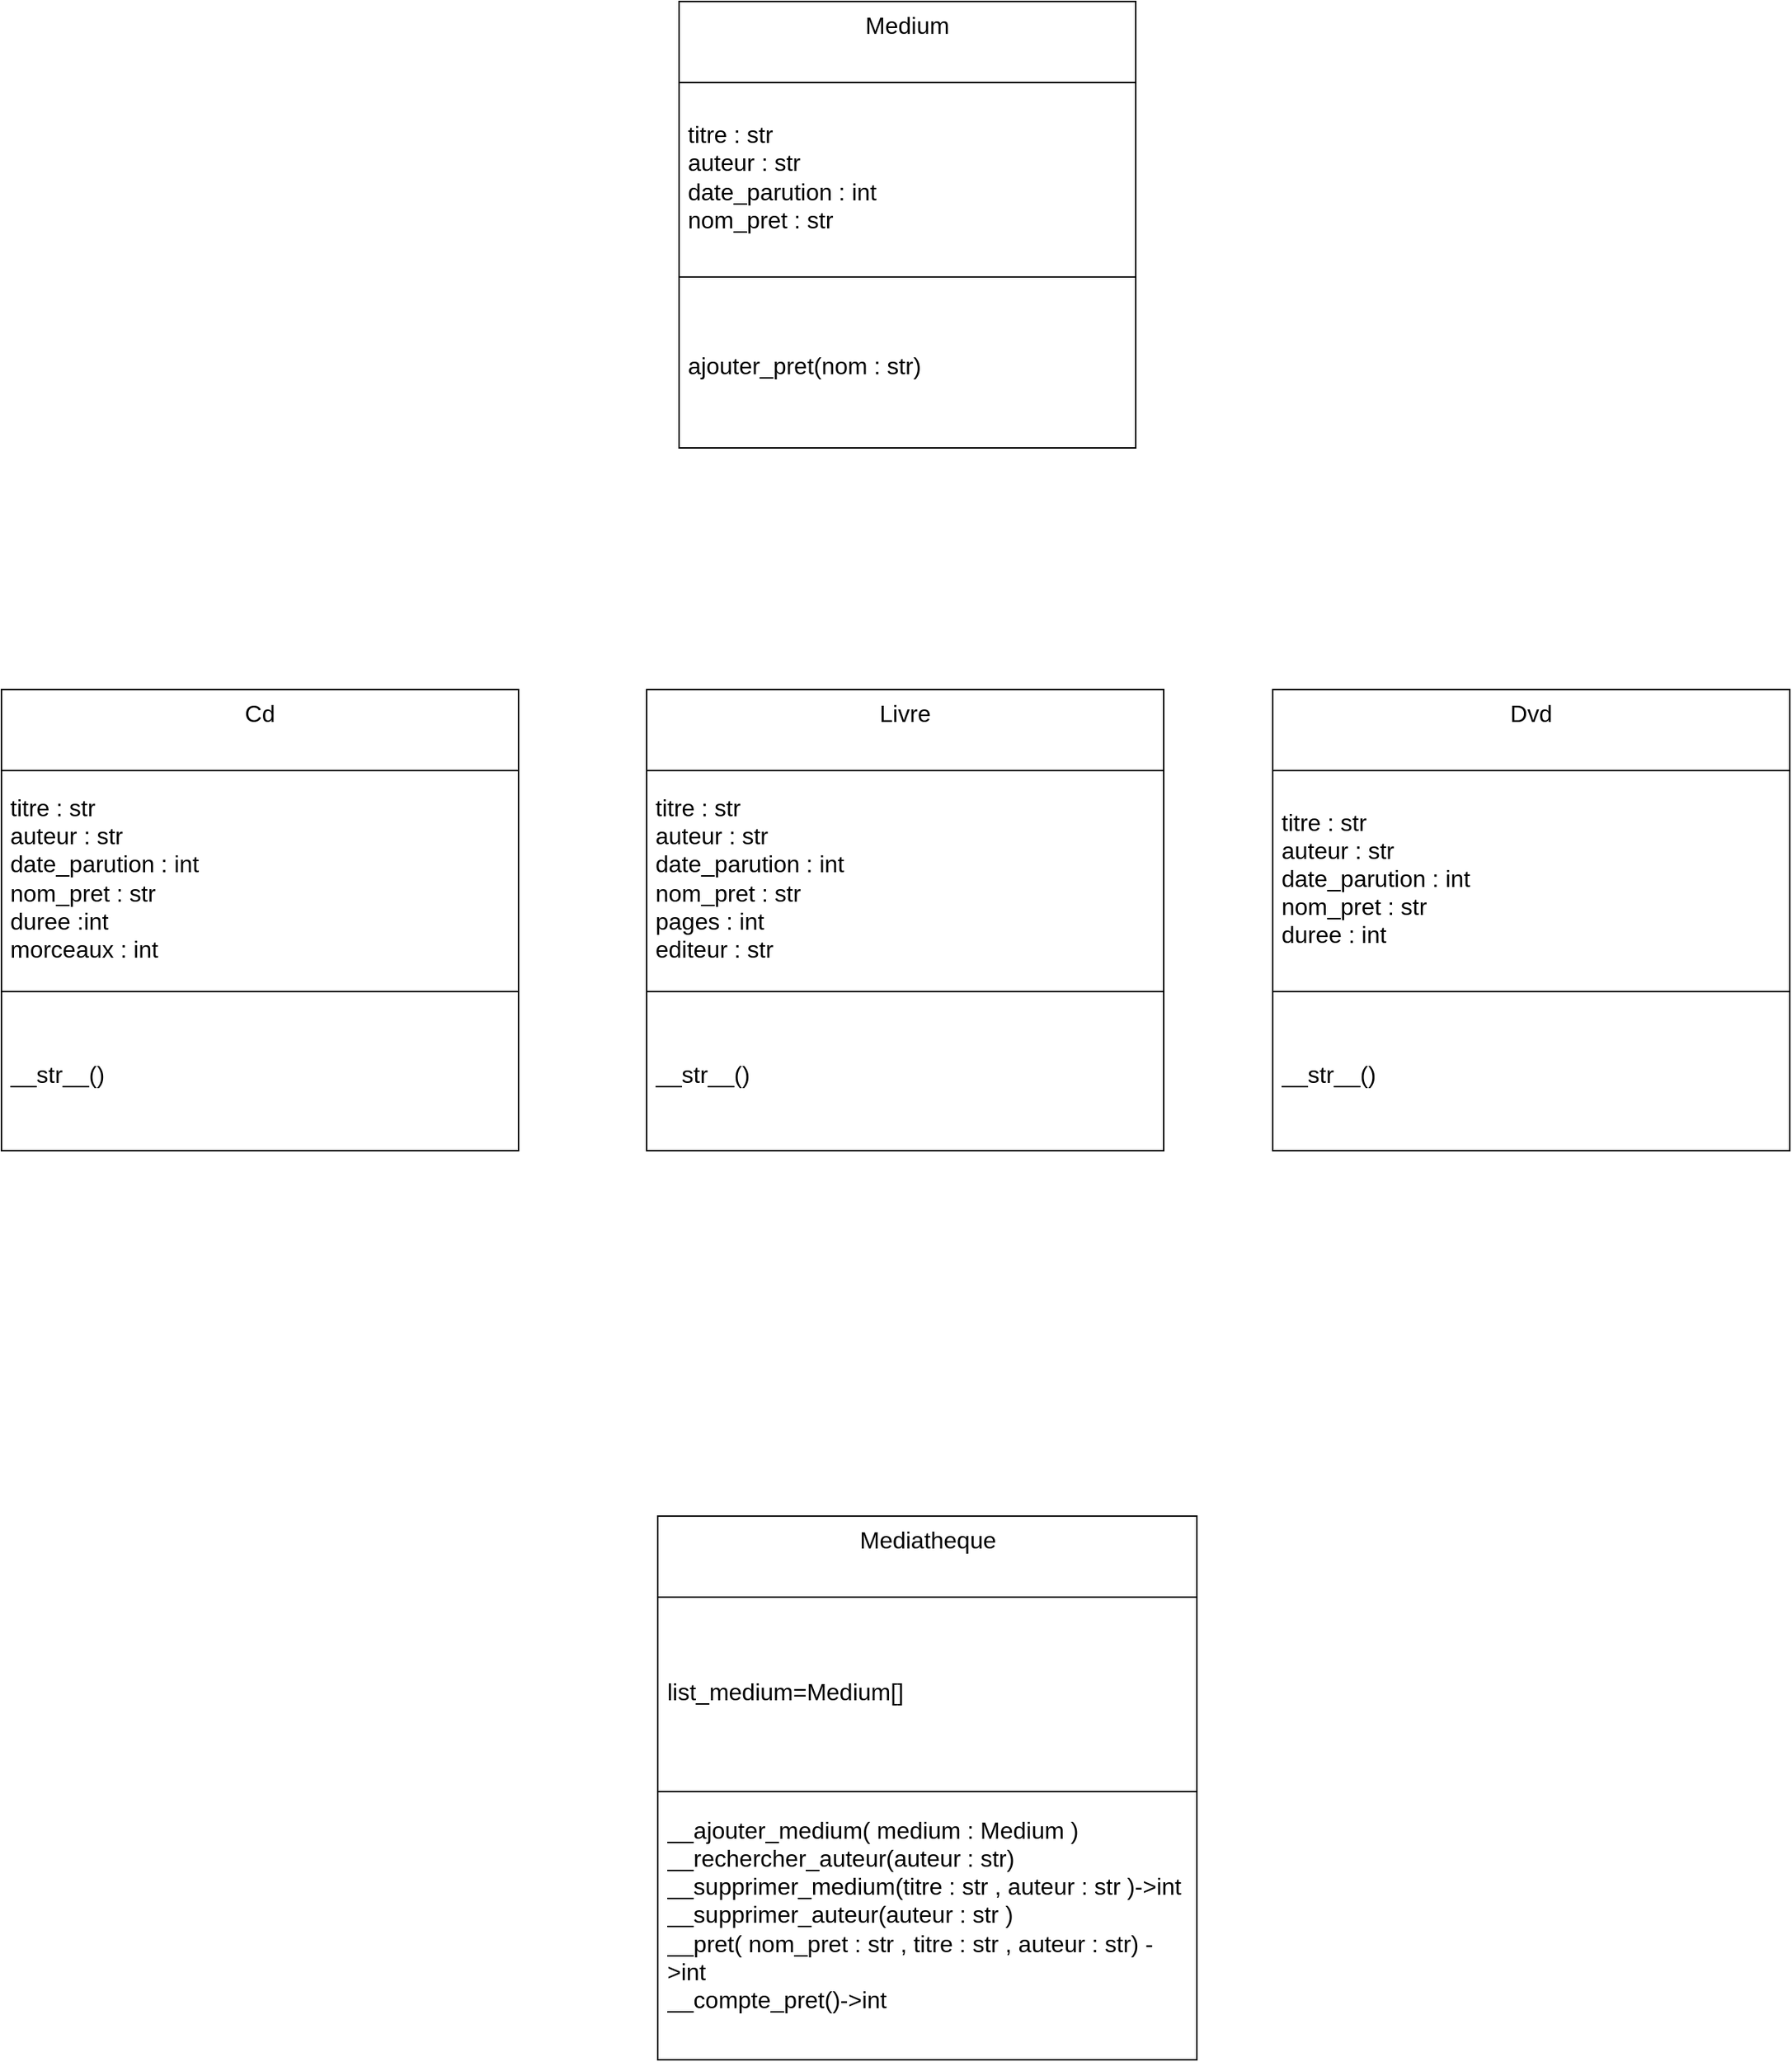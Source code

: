 <mxfile version="23.1.6" type="device" pages="2">
  <diagram name="Page-1" id="OIF6VoN9Q0AfRMyqTinm">
    <mxGraphModel dx="2004" dy="1595" grid="0" gridSize="10" guides="1" tooltips="1" connect="1" arrows="1" fold="1" page="0" pageScale="1" pageWidth="850" pageHeight="1100" math="0" shadow="0">
      <root>
        <mxCell id="0" />
        <mxCell id="1" parent="0" />
        <mxCell id="6sx5X5dDFeMo_sgr0s1d-1" value="Mediatheque" style="swimlane;fontStyle=0;align=center;verticalAlign=top;childLayout=stackLayout;horizontal=1;startSize=55;horizontalStack=0;resizeParent=1;resizeParentMax=0;resizeLast=0;collapsible=0;marginBottom=0;html=1;whiteSpace=wrap;fontSize=16;" parent="1" vertex="1">
          <mxGeometry x="115.5" y="257" width="366" height="369" as="geometry" />
        </mxCell>
        <mxCell id="6sx5X5dDFeMo_sgr0s1d-5" value="&lt;div&gt;list_medium=Medium[]&lt;/div&gt;" style="text;html=1;strokeColor=none;fillColor=none;align=left;verticalAlign=middle;spacingLeft=4;spacingRight=4;overflow=hidden;rotatable=0;points=[[0,0.5],[1,0.5]];portConstraint=eastwest;whiteSpace=wrap;fontSize=16;" parent="6sx5X5dDFeMo_sgr0s1d-1" vertex="1">
          <mxGeometry y="55" width="366" height="128" as="geometry" />
        </mxCell>
        <mxCell id="6sx5X5dDFeMo_sgr0s1d-6" value="" style="line;strokeWidth=1;fillColor=none;align=left;verticalAlign=middle;spacingTop=-1;spacingLeft=3;spacingRight=3;rotatable=0;labelPosition=right;points=[];portConstraint=eastwest;fontSize=16;" parent="6sx5X5dDFeMo_sgr0s1d-1" vertex="1">
          <mxGeometry y="183" width="366" height="8" as="geometry" />
        </mxCell>
        <mxCell id="6sx5X5dDFeMo_sgr0s1d-8" value="&lt;div&gt;__ajouter_medium( medium : Medium )&lt;/div&gt;&lt;div&gt;__rechercher_auteur(auteur : str)&lt;/div&gt;&lt;div&gt;__supprimer_medium(titre : str , auteur : str )-&amp;gt;int&lt;/div&gt;&lt;div&gt;__supprimer_auteur(auteur : str )&lt;/div&gt;&lt;div&gt;__pret( nom_pret : str , titre : str , auteur : str) -&amp;gt;int&lt;/div&gt;&lt;div&gt;__compte_pret()-&amp;gt;int&lt;/div&gt;&lt;div&gt;&lt;br&gt;&lt;/div&gt;" style="text;html=1;strokeColor=none;fillColor=none;align=left;verticalAlign=middle;spacingLeft=4;spacingRight=4;overflow=hidden;rotatable=0;points=[[0,0.5],[1,0.5]];portConstraint=eastwest;whiteSpace=wrap;fontSize=16;" parent="6sx5X5dDFeMo_sgr0s1d-1" vertex="1">
          <mxGeometry y="191" width="366" height="178" as="geometry" />
        </mxCell>
        <mxCell id="6sx5X5dDFeMo_sgr0s1d-12" value="Livre" style="swimlane;fontStyle=0;align=center;verticalAlign=top;childLayout=stackLayout;horizontal=1;startSize=55;horizontalStack=0;resizeParent=1;resizeParentMax=0;resizeLast=0;collapsible=0;marginBottom=0;html=1;whiteSpace=wrap;fontSize=16;" parent="1" vertex="1">
          <mxGeometry x="108" y="-304" width="351" height="313" as="geometry" />
        </mxCell>
        <mxCell id="6sx5X5dDFeMo_sgr0s1d-13" value="&lt;div&gt;titre : str&lt;/div&gt;&lt;div&gt;auteur : str&lt;/div&gt;&lt;div&gt;date_parution : int&lt;/div&gt;&lt;div&gt;nom_pret : str&lt;/div&gt;&lt;div&gt;pages : int&lt;/div&gt;&lt;div&gt;editeur : str&lt;br&gt;&lt;/div&gt;" style="text;html=1;strokeColor=none;fillColor=none;align=left;verticalAlign=middle;spacingLeft=4;spacingRight=4;overflow=hidden;rotatable=0;points=[[0,0.5],[1,0.5]];portConstraint=eastwest;whiteSpace=wrap;fontSize=16;" parent="6sx5X5dDFeMo_sgr0s1d-12" vertex="1">
          <mxGeometry y="55" width="351" height="146" as="geometry" />
        </mxCell>
        <mxCell id="6sx5X5dDFeMo_sgr0s1d-14" value="" style="line;strokeWidth=1;fillColor=none;align=left;verticalAlign=middle;spacingTop=-1;spacingLeft=3;spacingRight=3;rotatable=0;labelPosition=right;points=[];portConstraint=eastwest;fontSize=16;" parent="6sx5X5dDFeMo_sgr0s1d-12" vertex="1">
          <mxGeometry y="201" width="351" height="8" as="geometry" />
        </mxCell>
        <mxCell id="6sx5X5dDFeMo_sgr0s1d-15" value="__str__()" style="text;html=1;strokeColor=none;fillColor=none;align=left;verticalAlign=middle;spacingLeft=4;spacingRight=4;overflow=hidden;rotatable=0;points=[[0,0.5],[1,0.5]];portConstraint=eastwest;whiteSpace=wrap;fontSize=16;" parent="6sx5X5dDFeMo_sgr0s1d-12" vertex="1">
          <mxGeometry y="209" width="351" height="104" as="geometry" />
        </mxCell>
        <mxCell id="6sx5X5dDFeMo_sgr0s1d-25" value="Medium" style="swimlane;fontStyle=0;align=center;verticalAlign=top;childLayout=stackLayout;horizontal=1;startSize=55;horizontalStack=0;resizeParent=1;resizeParentMax=0;resizeLast=0;collapsible=0;marginBottom=0;html=1;whiteSpace=wrap;fontSize=16;" parent="1" vertex="1">
          <mxGeometry x="130" y="-771" width="310" height="303" as="geometry" />
        </mxCell>
        <mxCell id="6sx5X5dDFeMo_sgr0s1d-26" value="&lt;div&gt;titre : str&lt;/div&gt;&lt;div&gt;auteur : str&lt;/div&gt;&lt;div&gt;date_parution : int&lt;/div&gt;&lt;div&gt;nom_pret : str&lt;br&gt;&lt;/div&gt;" style="text;html=1;strokeColor=none;fillColor=none;align=left;verticalAlign=middle;spacingLeft=4;spacingRight=4;overflow=hidden;rotatable=0;points=[[0,0.5],[1,0.5]];portConstraint=eastwest;whiteSpace=wrap;fontSize=16;" parent="6sx5X5dDFeMo_sgr0s1d-25" vertex="1">
          <mxGeometry y="55" width="310" height="128" as="geometry" />
        </mxCell>
        <mxCell id="6sx5X5dDFeMo_sgr0s1d-27" value="" style="line;strokeWidth=1;fillColor=none;align=left;verticalAlign=middle;spacingTop=-1;spacingLeft=3;spacingRight=3;rotatable=0;labelPosition=right;points=[];portConstraint=eastwest;fontSize=16;" parent="6sx5X5dDFeMo_sgr0s1d-25" vertex="1">
          <mxGeometry y="183" width="310" height="8" as="geometry" />
        </mxCell>
        <mxCell id="6sx5X5dDFeMo_sgr0s1d-28" value="ajouter_pret(nom : str)" style="text;html=1;strokeColor=none;fillColor=none;align=left;verticalAlign=middle;spacingLeft=4;spacingRight=4;overflow=hidden;rotatable=0;points=[[0,0.5],[1,0.5]];portConstraint=eastwest;whiteSpace=wrap;fontSize=16;" parent="6sx5X5dDFeMo_sgr0s1d-25" vertex="1">
          <mxGeometry y="191" width="310" height="112" as="geometry" />
        </mxCell>
        <mxCell id="239pUR4UsSEHDPrLTp8H-2" value="Cd" style="swimlane;fontStyle=0;align=center;verticalAlign=top;childLayout=stackLayout;horizontal=1;startSize=55;horizontalStack=0;resizeParent=1;resizeParentMax=0;resizeLast=0;collapsible=0;marginBottom=0;html=1;whiteSpace=wrap;fontSize=16;" vertex="1" parent="1">
          <mxGeometry x="-330" y="-304" width="351" height="313" as="geometry" />
        </mxCell>
        <mxCell id="239pUR4UsSEHDPrLTp8H-3" value="&lt;div&gt;titre : str&lt;/div&gt;&lt;div&gt;auteur : str&lt;/div&gt;&lt;div&gt;date_parution : int&lt;/div&gt;&lt;div&gt;nom_pret : str&lt;/div&gt;&lt;div&gt;duree :int&lt;/div&gt;&lt;div&gt;morceaux : int&lt;br&gt;&lt;/div&gt;" style="text;html=1;strokeColor=none;fillColor=none;align=left;verticalAlign=middle;spacingLeft=4;spacingRight=4;overflow=hidden;rotatable=0;points=[[0,0.5],[1,0.5]];portConstraint=eastwest;whiteSpace=wrap;fontSize=16;" vertex="1" parent="239pUR4UsSEHDPrLTp8H-2">
          <mxGeometry y="55" width="351" height="146" as="geometry" />
        </mxCell>
        <mxCell id="239pUR4UsSEHDPrLTp8H-4" value="" style="line;strokeWidth=1;fillColor=none;align=left;verticalAlign=middle;spacingTop=-1;spacingLeft=3;spacingRight=3;rotatable=0;labelPosition=right;points=[];portConstraint=eastwest;fontSize=16;" vertex="1" parent="239pUR4UsSEHDPrLTp8H-2">
          <mxGeometry y="201" width="351" height="8" as="geometry" />
        </mxCell>
        <mxCell id="239pUR4UsSEHDPrLTp8H-5" value="__str__()" style="text;html=1;strokeColor=none;fillColor=none;align=left;verticalAlign=middle;spacingLeft=4;spacingRight=4;overflow=hidden;rotatable=0;points=[[0,0.5],[1,0.5]];portConstraint=eastwest;whiteSpace=wrap;fontSize=16;" vertex="1" parent="239pUR4UsSEHDPrLTp8H-2">
          <mxGeometry y="209" width="351" height="104" as="geometry" />
        </mxCell>
        <mxCell id="239pUR4UsSEHDPrLTp8H-6" value="Dvd" style="swimlane;fontStyle=0;align=center;verticalAlign=top;childLayout=stackLayout;horizontal=1;startSize=55;horizontalStack=0;resizeParent=1;resizeParentMax=0;resizeLast=0;collapsible=0;marginBottom=0;html=1;whiteSpace=wrap;fontSize=16;" vertex="1" parent="1">
          <mxGeometry x="533" y="-304" width="351" height="313" as="geometry" />
        </mxCell>
        <mxCell id="239pUR4UsSEHDPrLTp8H-7" value="&lt;div&gt;titre : str&lt;/div&gt;&lt;div&gt;auteur : str&lt;/div&gt;&lt;div&gt;date_parution : int&lt;/div&gt;&lt;div&gt;nom_pret : str&lt;/div&gt;duree : int" style="text;html=1;strokeColor=none;fillColor=none;align=left;verticalAlign=middle;spacingLeft=4;spacingRight=4;overflow=hidden;rotatable=0;points=[[0,0.5],[1,0.5]];portConstraint=eastwest;whiteSpace=wrap;fontSize=16;" vertex="1" parent="239pUR4UsSEHDPrLTp8H-6">
          <mxGeometry y="55" width="351" height="146" as="geometry" />
        </mxCell>
        <mxCell id="239pUR4UsSEHDPrLTp8H-8" value="" style="line;strokeWidth=1;fillColor=none;align=left;verticalAlign=middle;spacingTop=-1;spacingLeft=3;spacingRight=3;rotatable=0;labelPosition=right;points=[];portConstraint=eastwest;fontSize=16;" vertex="1" parent="239pUR4UsSEHDPrLTp8H-6">
          <mxGeometry y="201" width="351" height="8" as="geometry" />
        </mxCell>
        <mxCell id="239pUR4UsSEHDPrLTp8H-9" value="__str__()" style="text;html=1;strokeColor=none;fillColor=none;align=left;verticalAlign=middle;spacingLeft=4;spacingRight=4;overflow=hidden;rotatable=0;points=[[0,0.5],[1,0.5]];portConstraint=eastwest;whiteSpace=wrap;fontSize=16;" vertex="1" parent="239pUR4UsSEHDPrLTp8H-6">
          <mxGeometry y="209" width="351" height="104" as="geometry" />
        </mxCell>
      </root>
    </mxGraphModel>
  </diagram>
  <diagram id="FduHIwlQN4waI3QwbGvw" name="Page-2">
    <mxGraphModel dx="1604" dy="1645" grid="0" gridSize="10" guides="1" tooltips="1" connect="1" arrows="1" fold="1" page="0" pageScale="1" pageWidth="850" pageHeight="1100" math="0" shadow="0">
      <root>
        <mxCell id="0" />
        <mxCell id="1" parent="0" />
        <mxCell id="a3d-xLIlHkC-WyeQgfFl-1" value="Vecteur" style="swimlane;fontStyle=0;align=center;verticalAlign=top;childLayout=stackLayout;horizontal=1;startSize=55;horizontalStack=0;resizeParent=1;resizeParentMax=0;resizeLast=0;collapsible=0;marginBottom=0;html=1;whiteSpace=wrap;fontSize=16;" vertex="1" parent="1">
          <mxGeometry x="130" y="134" width="310" height="303" as="geometry" />
        </mxCell>
        <mxCell id="a3d-xLIlHkC-WyeQgfFl-2" value="&lt;div&gt;les arguments sont initialisés à 0 si non déclarés&lt;br&gt;&lt;/div&gt;&lt;div&gt;x : float&lt;/div&gt;&lt;div&gt;y : float&lt;/div&gt;&lt;div&gt;z : float&lt;br&gt;&lt;/div&gt;" style="text;html=1;strokeColor=none;fillColor=none;align=left;verticalAlign=middle;spacingLeft=4;spacingRight=4;overflow=hidden;rotatable=0;points=[[0,0.5],[1,0.5]];portConstraint=eastwest;whiteSpace=wrap;fontSize=16;" vertex="1" parent="a3d-xLIlHkC-WyeQgfFl-1">
          <mxGeometry y="55" width="310" height="128" as="geometry" />
        </mxCell>
        <mxCell id="a3d-xLIlHkC-WyeQgfFl-3" value="" style="line;strokeWidth=1;fillColor=none;align=left;verticalAlign=middle;spacingTop=-1;spacingLeft=3;spacingRight=3;rotatable=0;labelPosition=right;points=[];portConstraint=eastwest;fontSize=16;" vertex="1" parent="a3d-xLIlHkC-WyeQgfFl-1">
          <mxGeometry y="183" width="310" height="8" as="geometry" />
        </mxCell>
        <mxCell id="a3d-xLIlHkC-WyeQgfFl-4" value="&lt;div&gt;additioner(v:Vecteur)&lt;/div&gt;&lt;div&gt;calculerNorme()&lt;/div&gt;&lt;div&gt;calculerProduitScalaire(v:Vecteur)&lt;/div&gt;&lt;div&gt;tourner(alpha : float)&lt;/div&gt;&lt;div&gt;afficher()&lt;br&gt;&lt;/div&gt;&lt;div&gt;&lt;br&gt;&lt;/div&gt;&lt;div&gt;&lt;br&gt;&lt;/div&gt;" style="text;html=1;strokeColor=none;fillColor=none;align=left;verticalAlign=middle;spacingLeft=4;spacingRight=4;overflow=hidden;rotatable=0;points=[[0,0.5],[1,0.5]];portConstraint=eastwest;whiteSpace=wrap;fontSize=16;" vertex="1" parent="a3d-xLIlHkC-WyeQgfFl-1">
          <mxGeometry y="191" width="310" height="112" as="geometry" />
        </mxCell>
        <mxCell id="a3d-xLIlHkC-WyeQgfFl-5" value="Triangle" style="swimlane;fontStyle=0;align=center;verticalAlign=top;childLayout=stackLayout;horizontal=1;startSize=55;horizontalStack=0;resizeParent=1;resizeParentMax=0;resizeLast=0;collapsible=0;marginBottom=0;html=1;whiteSpace=wrap;fontSize=16;" vertex="1" parent="1">
          <mxGeometry x="130" y="-303" width="310" height="303" as="geometry" />
        </mxCell>
        <mxCell id="a3d-xLIlHkC-WyeQgfFl-6" value="&lt;div&gt;point1 : Vecteur&lt;br&gt;&lt;/div&gt;&lt;div&gt;point2 : Vecteur&lt;br&gt;&lt;/div&gt;&lt;div&gt;point3 : Vecteur&lt;br&gt;&lt;/div&gt;" style="text;html=1;strokeColor=none;fillColor=none;align=left;verticalAlign=middle;spacingLeft=4;spacingRight=4;overflow=hidden;rotatable=0;points=[[0,0.5],[1,0.5]];portConstraint=eastwest;whiteSpace=wrap;fontSize=16;" vertex="1" parent="a3d-xLIlHkC-WyeQgfFl-5">
          <mxGeometry y="55" width="310" height="128" as="geometry" />
        </mxCell>
        <mxCell id="a3d-xLIlHkC-WyeQgfFl-7" value="" style="line;strokeWidth=1;fillColor=none;align=left;verticalAlign=middle;spacingTop=-1;spacingLeft=3;spacingRight=3;rotatable=0;labelPosition=right;points=[];portConstraint=eastwest;fontSize=16;" vertex="1" parent="a3d-xLIlHkC-WyeQgfFl-5">
          <mxGeometry y="183" width="310" height="8" as="geometry" />
        </mxCell>
        <mxCell id="a3d-xLIlHkC-WyeQgfFl-8" value="&lt;div&gt;tourner(alpha : float)&lt;/div&gt;&lt;div&gt;afficher()&lt;br&gt;&lt;/div&gt;deplacer(v : Vecteur)&lt;br&gt;&lt;div&gt;&lt;br&gt;&lt;/div&gt;&lt;div&gt;&lt;br&gt;&lt;/div&gt;" style="text;html=1;strokeColor=none;fillColor=none;align=left;verticalAlign=middle;spacingLeft=4;spacingRight=4;overflow=hidden;rotatable=0;points=[[0,0.5],[1,0.5]];portConstraint=eastwest;whiteSpace=wrap;fontSize=16;" vertex="1" parent="a3d-xLIlHkC-WyeQgfFl-5">
          <mxGeometry y="191" width="310" height="112" as="geometry" />
        </mxCell>
        <mxCell id="a3d-xLIlHkC-WyeQgfFl-9" value="" style="endArrow=classic;html=1;rounded=0;fontSize=12;startSize=8;endSize=8;curved=1;entryX=0.503;entryY=1.018;entryDx=0;entryDy=0;entryPerimeter=0;" edge="1" parent="1" source="a3d-xLIlHkC-WyeQgfFl-10" target="a3d-xLIlHkC-WyeQgfFl-8">
          <mxGeometry width="50" height="50" relative="1" as="geometry">
            <mxPoint x="519" y="105" as="sourcePoint" />
            <mxPoint x="523" y="-120" as="targetPoint" />
          </mxGeometry>
        </mxCell>
        <mxCell id="a3d-xLIlHkC-WyeQgfFl-10" value="" style="rhombus;whiteSpace=wrap;html=1;fontSize=16;fillColor=#330000;" vertex="1" parent="1">
          <mxGeometry x="269.5" width="31" height="41" as="geometry" />
        </mxCell>
        <mxCell id="a3d-xLIlHkC-WyeQgfFl-11" value="" style="endArrow=none;html=1;rounded=0;fontSize=12;startSize=8;endSize=8;curved=1;exitX=0.5;exitY=0;exitDx=0;exitDy=0;entryX=0.5;entryY=1;entryDx=0;entryDy=0;" edge="1" parent="1">
          <mxGeometry width="50" height="50" relative="1" as="geometry">
            <mxPoint x="284.5" y="134" as="sourcePoint" />
            <mxPoint x="284.5" y="41" as="targetPoint" />
          </mxGeometry>
        </mxCell>
        <mxCell id="a3d-xLIlHkC-WyeQgfFl-12" value="Objet3D" style="swimlane;fontStyle=0;align=center;verticalAlign=top;childLayout=stackLayout;horizontal=1;startSize=55;horizontalStack=0;resizeParent=1;resizeParentMax=0;resizeLast=0;collapsible=0;marginBottom=0;html=1;whiteSpace=wrap;fontSize=16;" vertex="1" parent="1">
          <mxGeometry x="130" y="-771" width="310" height="303" as="geometry" />
        </mxCell>
        <mxCell id="a3d-xLIlHkC-WyeQgfFl-13" value="&lt;div&gt;couleur : Couleur&lt;br&gt;&lt;/div&gt;&lt;div&gt;centre_grav : Vecteur&lt;br&gt;&lt;/div&gt;&lt;div&gt;list_triangles : Triangle[]&lt;br&gt;&lt;/div&gt;" style="text;html=1;strokeColor=none;fillColor=none;align=left;verticalAlign=middle;spacingLeft=4;spacingRight=4;overflow=hidden;rotatable=0;points=[[0,0.5],[1,0.5]];portConstraint=eastwest;whiteSpace=wrap;fontSize=16;" vertex="1" parent="a3d-xLIlHkC-WyeQgfFl-12">
          <mxGeometry y="55" width="310" height="128" as="geometry" />
        </mxCell>
        <mxCell id="a3d-xLIlHkC-WyeQgfFl-14" value="" style="line;strokeWidth=1;fillColor=none;align=left;verticalAlign=middle;spacingTop=-1;spacingLeft=3;spacingRight=3;rotatable=0;labelPosition=right;points=[];portConstraint=eastwest;fontSize=16;" vertex="1" parent="a3d-xLIlHkC-WyeQgfFl-12">
          <mxGeometry y="183" width="310" height="8" as="geometry" />
        </mxCell>
        <mxCell id="a3d-xLIlHkC-WyeQgfFl-15" value="&lt;div&gt;afficher()&lt;br&gt;&lt;/div&gt;&lt;div&gt;ajouterTriangle(newTriangle :Triangle)&lt;br&gt;&lt;/div&gt;déplacer(v : Vecteur)&lt;br&gt;&lt;div&gt;&lt;br&gt;&lt;/div&gt;&lt;div&gt;&lt;br&gt;&lt;/div&gt;" style="text;html=1;strokeColor=none;fillColor=none;align=left;verticalAlign=middle;spacingLeft=4;spacingRight=4;overflow=hidden;rotatable=0;points=[[0,0.5],[1,0.5]];portConstraint=eastwest;whiteSpace=wrap;fontSize=16;" vertex="1" parent="a3d-xLIlHkC-WyeQgfFl-12">
          <mxGeometry y="191" width="310" height="112" as="geometry" />
        </mxCell>
        <mxCell id="a3d-xLIlHkC-WyeQgfFl-16" value="" style="endArrow=classic;html=1;rounded=0;fontSize=12;startSize=8;endSize=8;curved=1;entryX=0.503;entryY=1.018;entryDx=0;entryDy=0;entryPerimeter=0;" edge="1" parent="1" source="a3d-xLIlHkC-WyeQgfFl-17" target="a3d-xLIlHkC-WyeQgfFl-15">
          <mxGeometry width="50" height="50" relative="1" as="geometry">
            <mxPoint x="519" y="-363" as="sourcePoint" />
            <mxPoint x="523" y="-588" as="targetPoint" />
          </mxGeometry>
        </mxCell>
        <mxCell id="a3d-xLIlHkC-WyeQgfFl-17" value="" style="rhombus;whiteSpace=wrap;html=1;fontSize=16;fillColor=#330000;" vertex="1" parent="1">
          <mxGeometry x="269.5" y="-468" width="31" height="41" as="geometry" />
        </mxCell>
        <mxCell id="a3d-xLIlHkC-WyeQgfFl-18" value="" style="endArrow=none;html=1;rounded=0;fontSize=12;startSize=8;endSize=8;curved=1;entryX=0.5;entryY=1;entryDx=0;entryDy=0;" edge="1" parent="1" source="a3d-xLIlHkC-WyeQgfFl-5" target="a3d-xLIlHkC-WyeQgfFl-17">
          <mxGeometry width="50" height="50" relative="1" as="geometry">
            <mxPoint x="465" y="-96" as="sourcePoint" />
            <mxPoint x="515" y="-146" as="targetPoint" />
          </mxGeometry>
        </mxCell>
        <mxCell id="a3d-xLIlHkC-WyeQgfFl-19" value="Couleur" style="swimlane;fontStyle=0;align=center;verticalAlign=top;childLayout=stackLayout;horizontal=1;startSize=55;horizontalStack=0;resizeParent=1;resizeParentMax=0;resizeLast=0;collapsible=0;marginBottom=0;html=1;whiteSpace=wrap;fontSize=16;" vertex="1" parent="1">
          <mxGeometry x="501" y="-771" width="310" height="191" as="geometry" />
        </mxCell>
        <mxCell id="a3d-xLIlHkC-WyeQgfFl-20" value="&lt;div&gt;r : int&lt;/div&gt;&lt;div&gt;g : int&lt;/div&gt;&lt;div&gt;b : int&lt;br&gt;&lt;/div&gt;" style="text;html=1;strokeColor=none;fillColor=none;align=left;verticalAlign=middle;spacingLeft=4;spacingRight=4;overflow=hidden;rotatable=0;points=[[0,0.5],[1,0.5]];portConstraint=eastwest;whiteSpace=wrap;fontSize=16;" vertex="1" parent="a3d-xLIlHkC-WyeQgfFl-19">
          <mxGeometry y="55" width="310" height="128" as="geometry" />
        </mxCell>
        <mxCell id="a3d-xLIlHkC-WyeQgfFl-21" value="" style="line;strokeWidth=1;fillColor=none;align=left;verticalAlign=middle;spacingTop=-1;spacingLeft=3;spacingRight=3;rotatable=0;labelPosition=right;points=[];portConstraint=eastwest;fontSize=16;" vertex="1" parent="a3d-xLIlHkC-WyeQgfFl-19">
          <mxGeometry y="183" width="310" height="8" as="geometry" />
        </mxCell>
        <mxCell id="a3d-xLIlHkC-WyeQgfFl-22" value="" style="rhombus;whiteSpace=wrap;html=1;fontSize=16;fillColor=#330000;" vertex="1" parent="1">
          <mxGeometry x="388" y="-468" width="31" height="41" as="geometry" />
        </mxCell>
        <mxCell id="a3d-xLIlHkC-WyeQgfFl-23" value="" style="endArrow=none;html=1;rounded=0;fontSize=12;startSize=8;endSize=8;curved=1;entryX=0.5;entryY=1;entryDx=0;entryDy=0;exitX=0.5;exitY=1;exitDx=0;exitDy=0;" edge="1" parent="1" source="a3d-xLIlHkC-WyeQgfFl-19" target="a3d-xLIlHkC-WyeQgfFl-22">
          <mxGeometry width="50" height="50" relative="1" as="geometry">
            <mxPoint x="295" y="-293" as="sourcePoint" />
            <mxPoint x="525" y="-136" as="targetPoint" />
            <Array as="points">
              <mxPoint x="606" y="-269" />
            </Array>
          </mxGeometry>
        </mxCell>
        <mxCell id="a3d-xLIlHkC-WyeQgfFl-25" value="" style="endArrow=none;html=1;rounded=0;fontSize=12;startSize=8;endSize=8;curved=1;entryX=0.5;entryY=1;entryDx=0;entryDy=0;exitX=0;exitY=0;exitDx=0;exitDy=0;" edge="1" parent="1" source="a3d-xLIlHkC-WyeQgfFl-1" target="a3d-xLIlHkC-WyeQgfFl-26">
          <mxGeometry width="50" height="50" relative="1" as="geometry">
            <mxPoint x="20" y="-72" as="sourcePoint" />
            <mxPoint x="148" y="-427" as="targetPoint" />
            <Array as="points">
              <mxPoint x="-16" y="-197" />
              <mxPoint x="109" y="-360" />
            </Array>
          </mxGeometry>
        </mxCell>
        <mxCell id="a3d-xLIlHkC-WyeQgfFl-26" value="" style="rhombus;whiteSpace=wrap;html=1;fontSize=16;" vertex="1" parent="1">
          <mxGeometry x="130" y="-468" width="36" height="47" as="geometry" />
        </mxCell>
      </root>
    </mxGraphModel>
  </diagram>
</mxfile>
